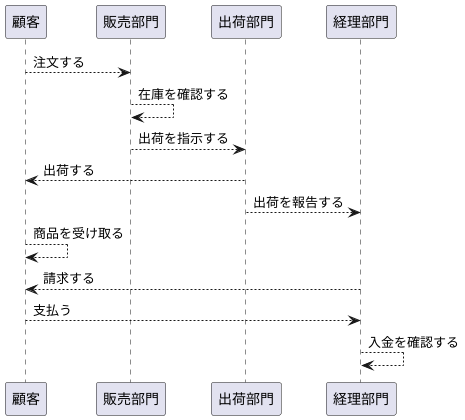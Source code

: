 @startuml

顧客 --> 販売部門 : 注文する
販売部門 --> 販売部門 : 在庫を確認する
販売部門 --> 出荷部門 : 出荷を指示する
出荷部門 --> 顧客 : 出荷する
出荷部門 --> 経理部門 : 出荷を報告する
顧客 --> 顧客 : 商品を受け取る
経理部門 --> 顧客 : 請求する
顧客 --> 経理部門 : 支払う
経理部門 --> 経理部門 : 入金を確認する

@enduml